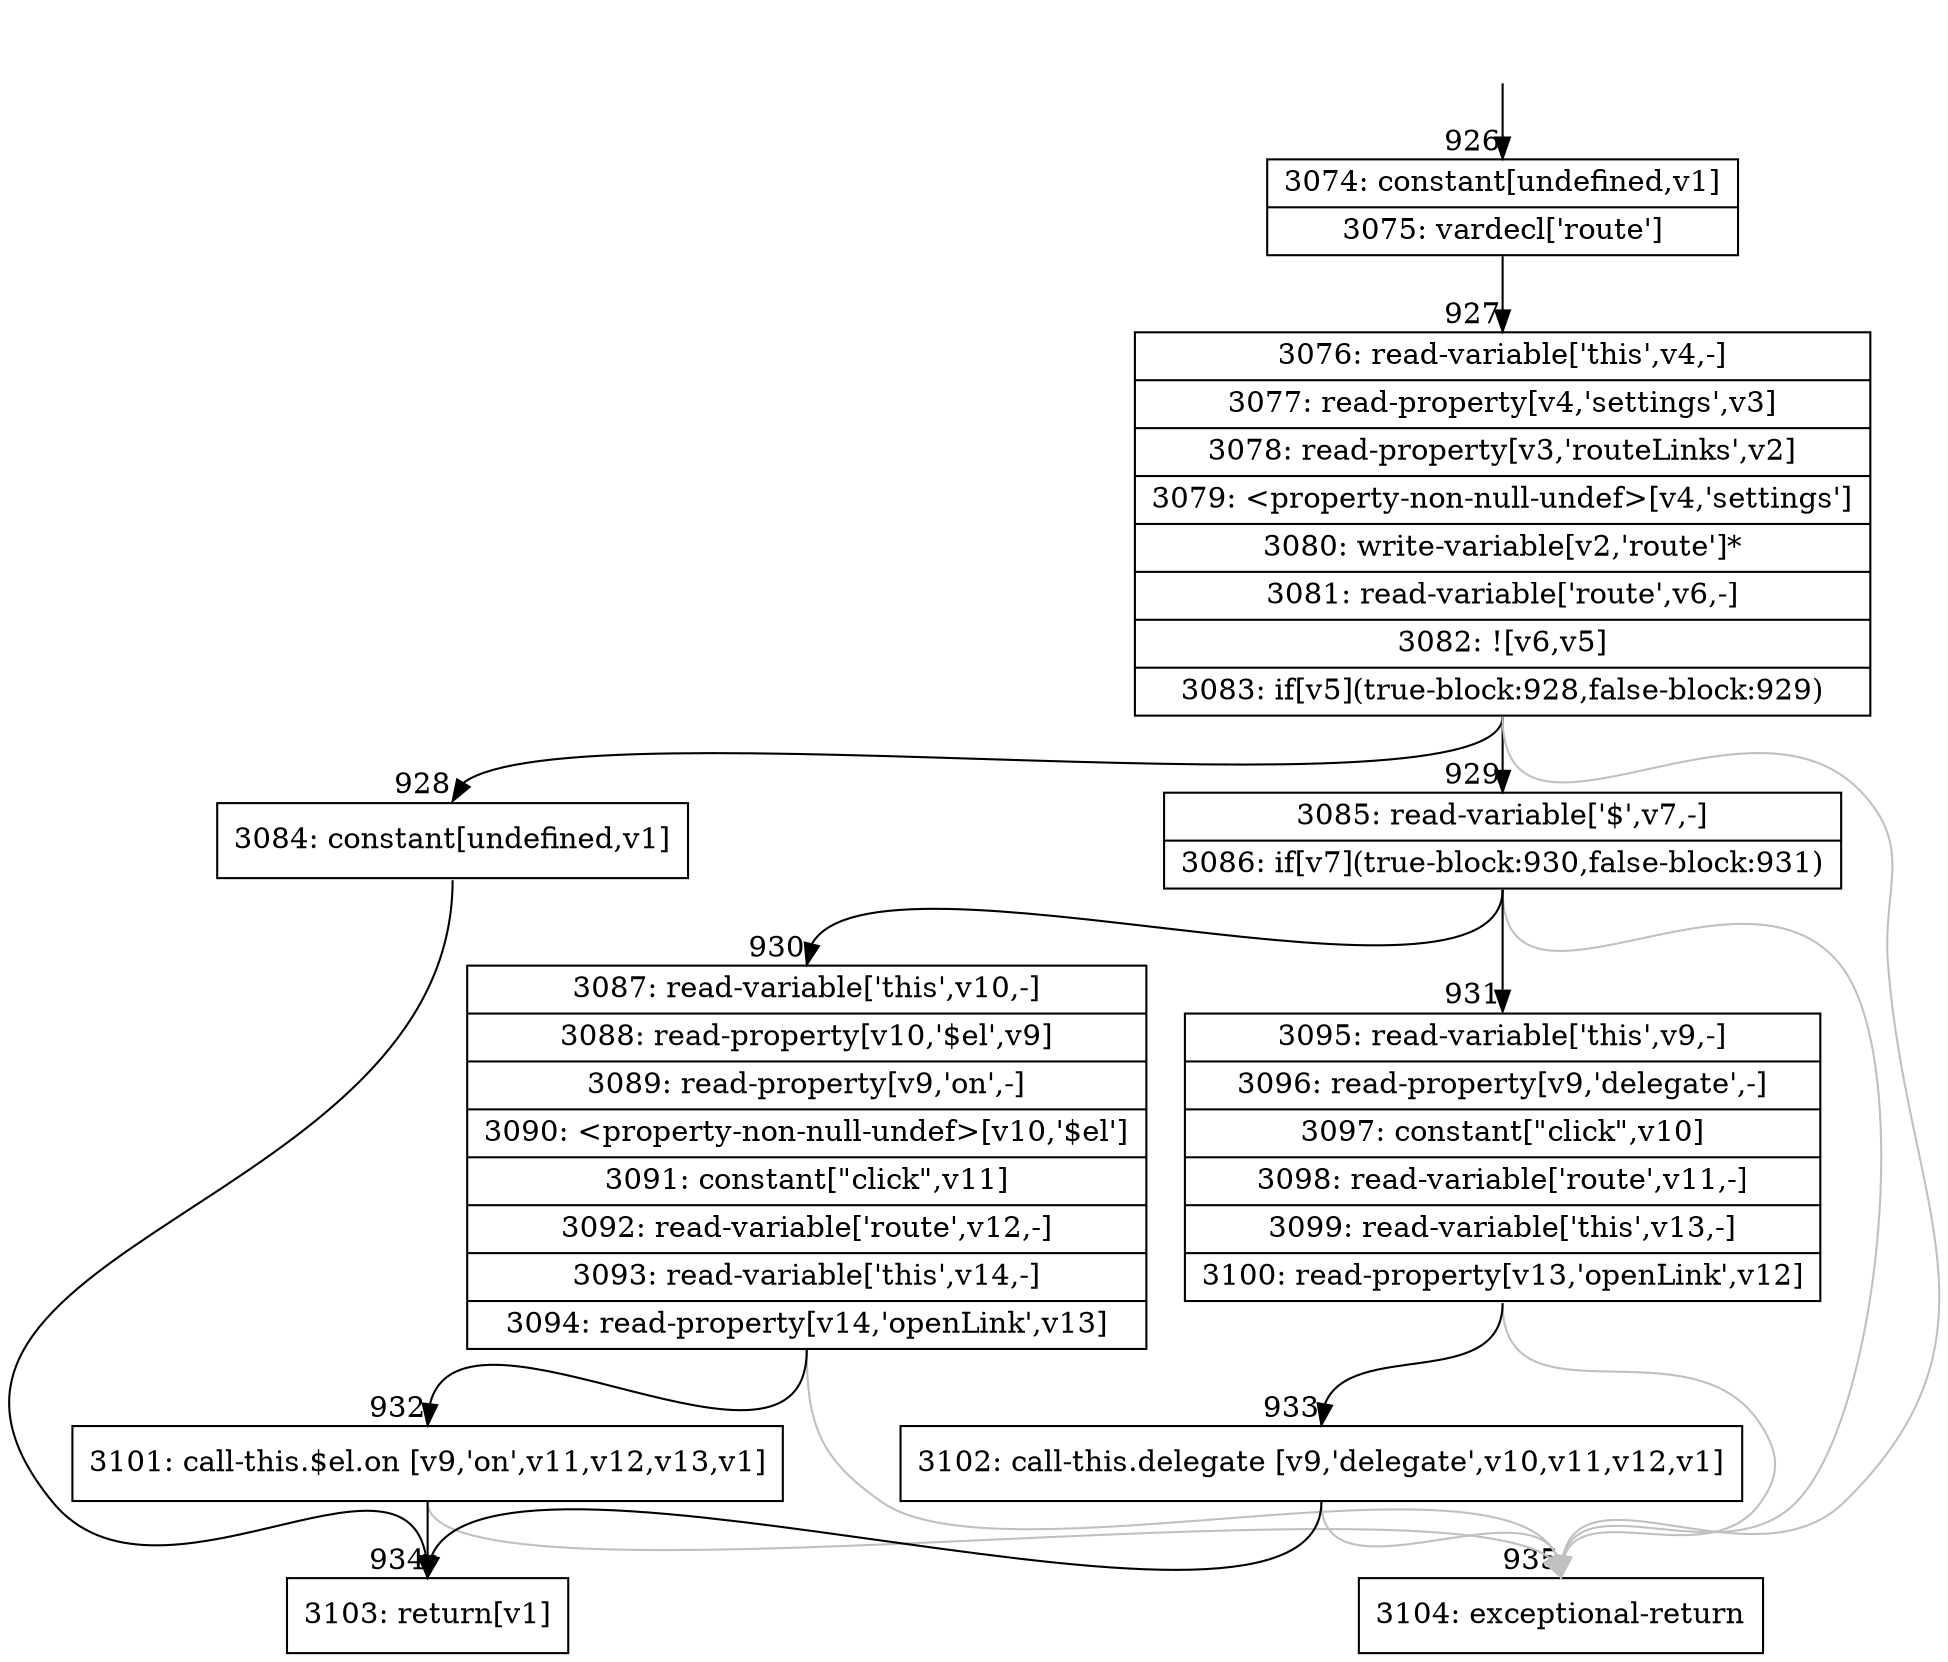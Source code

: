 digraph {
rankdir="TD"
BB_entry85[shape=none,label=""];
BB_entry85 -> BB926 [tailport=s, headport=n, headlabel="    926"]
BB926 [shape=record label="{3074: constant[undefined,v1]|3075: vardecl['route']}" ] 
BB926 -> BB927 [tailport=s, headport=n, headlabel="      927"]
BB927 [shape=record label="{3076: read-variable['this',v4,-]|3077: read-property[v4,'settings',v3]|3078: read-property[v3,'routeLinks',v2]|3079: \<property-non-null-undef\>[v4,'settings']|3080: write-variable[v2,'route']*|3081: read-variable['route',v6,-]|3082: ![v6,v5]|3083: if[v5](true-block:928,false-block:929)}" ] 
BB927 -> BB928 [tailport=s, headport=n, headlabel="      928"]
BB927 -> BB929 [tailport=s, headport=n, headlabel="      929"]
BB927 -> BB935 [tailport=s, headport=n, color=gray, headlabel="      935"]
BB928 [shape=record label="{3084: constant[undefined,v1]}" ] 
BB928 -> BB934 [tailport=s, headport=n, headlabel="      934"]
BB929 [shape=record label="{3085: read-variable['$',v7,-]|3086: if[v7](true-block:930,false-block:931)}" ] 
BB929 -> BB930 [tailport=s, headport=n, headlabel="      930"]
BB929 -> BB931 [tailport=s, headport=n, headlabel="      931"]
BB929 -> BB935 [tailport=s, headport=n, color=gray]
BB930 [shape=record label="{3087: read-variable['this',v10,-]|3088: read-property[v10,'$el',v9]|3089: read-property[v9,'on',-]|3090: \<property-non-null-undef\>[v10,'$el']|3091: constant[\"click\",v11]|3092: read-variable['route',v12,-]|3093: read-variable['this',v14,-]|3094: read-property[v14,'openLink',v13]}" ] 
BB930 -> BB932 [tailport=s, headport=n, headlabel="      932"]
BB930 -> BB935 [tailport=s, headport=n, color=gray]
BB931 [shape=record label="{3095: read-variable['this',v9,-]|3096: read-property[v9,'delegate',-]|3097: constant[\"click\",v10]|3098: read-variable['route',v11,-]|3099: read-variable['this',v13,-]|3100: read-property[v13,'openLink',v12]}" ] 
BB931 -> BB933 [tailport=s, headport=n, headlabel="      933"]
BB931 -> BB935 [tailport=s, headport=n, color=gray]
BB932 [shape=record label="{3101: call-this.$el.on [v9,'on',v11,v12,v13,v1]}" ] 
BB932 -> BB934 [tailport=s, headport=n]
BB932 -> BB935 [tailport=s, headport=n, color=gray]
BB933 [shape=record label="{3102: call-this.delegate [v9,'delegate',v10,v11,v12,v1]}" ] 
BB933 -> BB934 [tailport=s, headport=n]
BB933 -> BB935 [tailport=s, headport=n, color=gray]
BB934 [shape=record label="{3103: return[v1]}" ] 
BB935 [shape=record label="{3104: exceptional-return}" ] 
//#$~ 893
}
